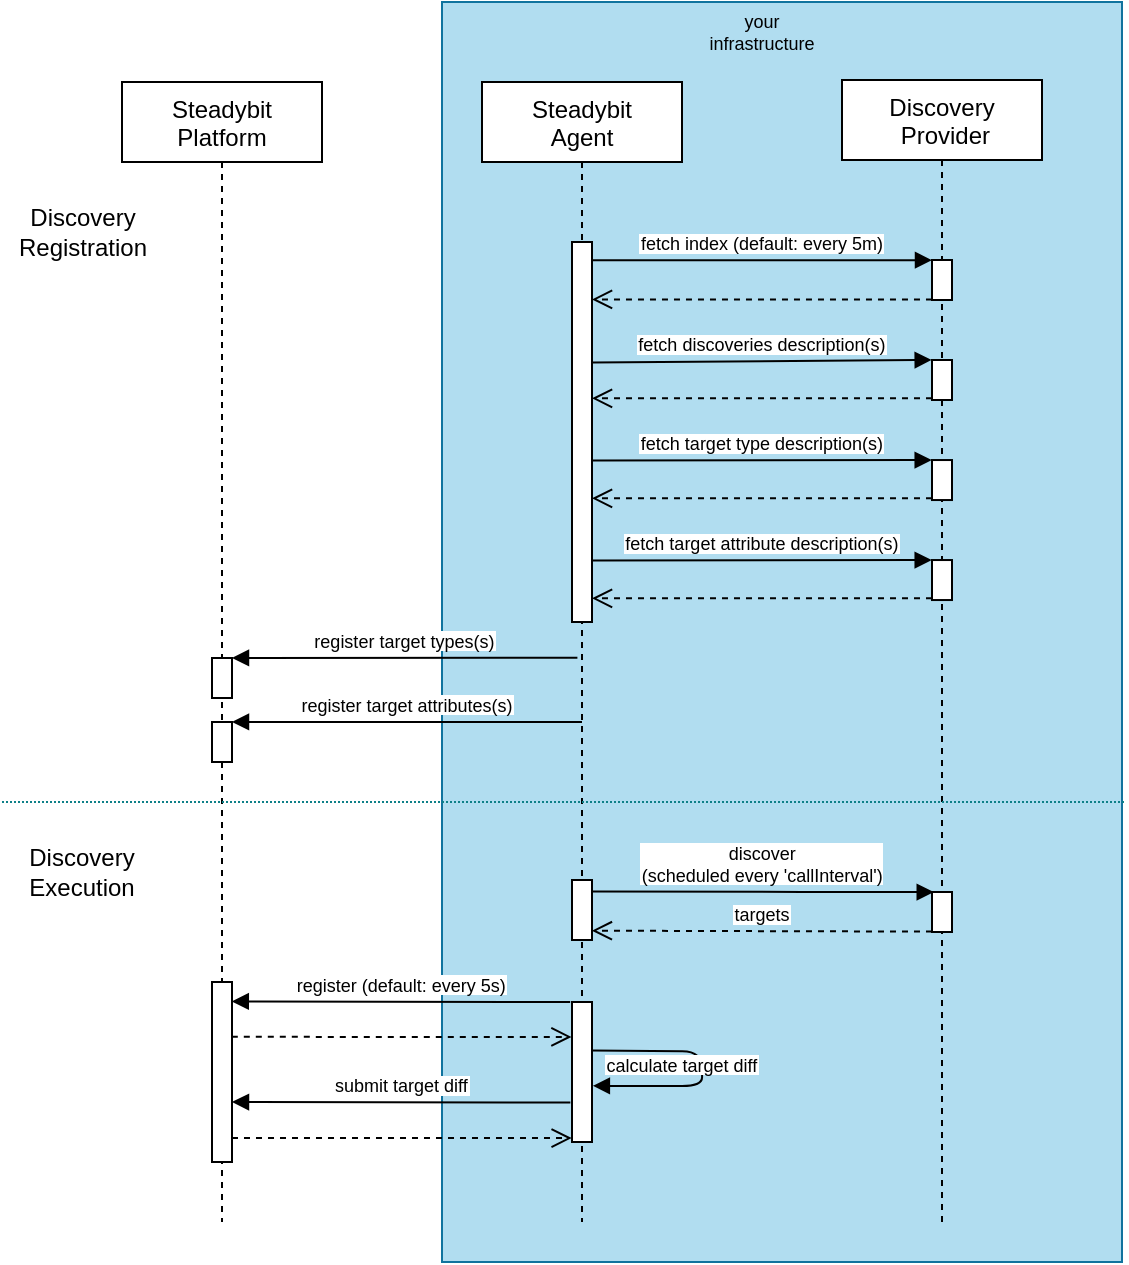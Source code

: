 <mxfile version="20.0.3" type="device"><diagram id="kgpKYQtTHZ0yAKxKKP6v" name="Page-1"><mxGraphModel dx="1318" dy="617" grid="1" gridSize="10" guides="1" tooltips="1" connect="1" arrows="1" fold="1" page="1" pageScale="1" pageWidth="827" pageHeight="1169" math="0" shadow="0"><root><mxCell id="0"/><mxCell id="1" parent="0"/><mxCell id="w1trGcJWHktViOVa-wdd-44" value="" style="whiteSpace=wrap;html=1;labelBackgroundColor=#0000CC;fontSize=9;fillColor=#b1ddf0;strokeColor=#10739e;" parent="1" vertex="1"><mxGeometry x="300" y="40" width="340" height="630" as="geometry"/></mxCell><mxCell id="3nuBFxr9cyL0pnOWT2aG-1" value="Steadybit &#10;Platform" style="shape=umlLifeline;perimeter=lifelinePerimeter;container=1;collapsible=0;recursiveResize=0;rounded=0;shadow=0;strokeWidth=1;" parent="1" vertex="1"><mxGeometry x="140" y="80" width="100" height="570" as="geometry"/></mxCell><mxCell id="w1trGcJWHktViOVa-wdd-7" value="" style="points=[];perimeter=orthogonalPerimeter;rounded=0;shadow=0;strokeWidth=1;" parent="3nuBFxr9cyL0pnOWT2aG-1" vertex="1"><mxGeometry x="45" y="288" width="10" height="20" as="geometry"/></mxCell><mxCell id="CC27S-uLF1Ky6lBOMS1h-8" value="" style="points=[];perimeter=orthogonalPerimeter;rounded=0;shadow=0;strokeWidth=1;" vertex="1" parent="3nuBFxr9cyL0pnOWT2aG-1"><mxGeometry x="45" y="320" width="10" height="20" as="geometry"/></mxCell><mxCell id="CC27S-uLF1Ky6lBOMS1h-10" value="" style="points=[];perimeter=orthogonalPerimeter;rounded=0;shadow=0;strokeWidth=1;fillColor=default;" vertex="1" parent="3nuBFxr9cyL0pnOWT2aG-1"><mxGeometry x="45" y="450" width="10" height="90" as="geometry"/></mxCell><mxCell id="CC27S-uLF1Ky6lBOMS1h-16" value="submit target diff" style="verticalAlign=bottom;endArrow=block;shadow=0;strokeWidth=1;exitX=0.491;exitY=0.481;exitDx=0;exitDy=0;exitPerimeter=0;fontSize=9;entryX=0.99;entryY=0.108;entryDx=0;entryDy=0;entryPerimeter=0;" edge="1" parent="3nuBFxr9cyL0pnOWT2aG-1"><mxGeometry relative="1" as="geometry"><mxPoint x="224.2" y="510.28" as="sourcePoint"/><mxPoint x="55.0" y="510.0" as="targetPoint"/><Array as="points"/></mxGeometry></mxCell><mxCell id="3nuBFxr9cyL0pnOWT2aG-5" value="Steadybit&#10;Agent" style="shape=umlLifeline;perimeter=lifelinePerimeter;container=1;collapsible=0;recursiveResize=0;rounded=0;shadow=0;strokeWidth=1;" parent="1" vertex="1"><mxGeometry x="320" y="80" width="100" height="570" as="geometry"/></mxCell><mxCell id="3nuBFxr9cyL0pnOWT2aG-6" value="" style="points=[];perimeter=orthogonalPerimeter;rounded=0;shadow=0;strokeWidth=1;" parent="3nuBFxr9cyL0pnOWT2aG-5" vertex="1"><mxGeometry x="45" y="80" width="10" height="190" as="geometry"/></mxCell><mxCell id="w1trGcJWHktViOVa-wdd-23" value="" style="points=[];perimeter=orthogonalPerimeter;rounded=0;shadow=0;strokeWidth=1;fillColor=default;" parent="3nuBFxr9cyL0pnOWT2aG-5" vertex="1"><mxGeometry x="45" y="399" width="10" height="30" as="geometry"/></mxCell><mxCell id="CC27S-uLF1Ky6lBOMS1h-9" value="" style="points=[];perimeter=orthogonalPerimeter;rounded=0;shadow=0;strokeWidth=1;fillColor=default;" vertex="1" parent="3nuBFxr9cyL0pnOWT2aG-5"><mxGeometry x="45" y="460" width="10" height="70" as="geometry"/></mxCell><mxCell id="CC27S-uLF1Ky6lBOMS1h-13" value="calculate target diff" style="verticalAlign=bottom;endArrow=block;shadow=0;strokeWidth=1;exitX=0.985;exitY=0.379;exitDx=0;exitDy=0;exitPerimeter=0;fontSize=9;entryX=1.044;entryY=0.599;entryDx=0;entryDy=0;entryPerimeter=0;" edge="1" parent="3nuBFxr9cyL0pnOWT2aG-5" target="CC27S-uLF1Ky6lBOMS1h-9"><mxGeometry x="0.298" y="-2" relative="1" as="geometry"><mxPoint x="55.0" y="484.26" as="sourcePoint"/><mxPoint x="55.15" y="507.73" as="targetPoint"/><Array as="points"><mxPoint x="110.15" y="484.73"/><mxPoint x="110" y="502"/></Array><mxPoint as="offset"/></mxGeometry></mxCell><mxCell id="3nuBFxr9cyL0pnOWT2aG-9" value="fetch index (default: every 5m)" style="verticalAlign=bottom;endArrow=block;shadow=0;strokeWidth=1;entryX=0;entryY=0.004;entryDx=0;entryDy=0;entryPerimeter=0;fontSize=9;" parent="1" source="3nuBFxr9cyL0pnOWT2aG-6" target="w1trGcJWHktViOVa-wdd-2" edge="1"><mxGeometry relative="1" as="geometry"><mxPoint x="400" y="170" as="sourcePoint"/><mxPoint x="540" y="170" as="targetPoint"/><Array as="points"/></mxGeometry></mxCell><mxCell id="w1trGcJWHktViOVa-wdd-1" value="Discovery&#10; Provider" style="shape=umlLifeline;perimeter=lifelinePerimeter;container=1;collapsible=0;recursiveResize=0;rounded=0;shadow=0;strokeWidth=1;" parent="1" vertex="1"><mxGeometry x="500" y="79" width="100" height="571" as="geometry"/></mxCell><mxCell id="w1trGcJWHktViOVa-wdd-2" value="" style="points=[];perimeter=orthogonalPerimeter;rounded=0;shadow=0;strokeWidth=1;" parent="w1trGcJWHktViOVa-wdd-1" vertex="1"><mxGeometry x="45" y="90" width="10" height="20" as="geometry"/></mxCell><mxCell id="w1trGcJWHktViOVa-wdd-6" value="" style="points=[];perimeter=orthogonalPerimeter;rounded=0;shadow=0;strokeWidth=1;" parent="w1trGcJWHktViOVa-wdd-1" vertex="1"><mxGeometry x="45" y="140" width="10" height="20" as="geometry"/></mxCell><mxCell id="w1trGcJWHktViOVa-wdd-26" value="" style="points=[];perimeter=orthogonalPerimeter;rounded=0;shadow=0;strokeWidth=1;" parent="w1trGcJWHktViOVa-wdd-1" vertex="1"><mxGeometry x="45" y="406" width="10" height="20" as="geometry"/></mxCell><mxCell id="CC27S-uLF1Ky6lBOMS1h-1" value="" style="points=[];perimeter=orthogonalPerimeter;rounded=0;shadow=0;strokeWidth=1;" vertex="1" parent="w1trGcJWHktViOVa-wdd-1"><mxGeometry x="45" y="190.02" width="10" height="20" as="geometry"/></mxCell><mxCell id="CC27S-uLF1Ky6lBOMS1h-2" value="fetch target type description(s)" style="verticalAlign=bottom;endArrow=block;shadow=0;strokeWidth=1;entryX=-0.015;entryY=-0.001;entryDx=0;entryDy=0;entryPerimeter=0;fontSize=9;exitX=0.996;exitY=0.317;exitDx=0;exitDy=0;exitPerimeter=0;" edge="1" parent="w1trGcJWHktViOVa-wdd-1" target="CC27S-uLF1Ky6lBOMS1h-1"><mxGeometry relative="1" as="geometry"><mxPoint x="-125.04" y="190.25" as="sourcePoint"/><mxPoint x="50" y="190.02" as="targetPoint"/><Array as="points"/></mxGeometry></mxCell><mxCell id="CC27S-uLF1Ky6lBOMS1h-3" value="" style="verticalAlign=bottom;endArrow=open;dashed=1;endSize=8;shadow=0;strokeWidth=1;exitX=0;exitY=0.958;exitDx=0;exitDy=0;exitPerimeter=0;" edge="1" parent="w1trGcJWHktViOVa-wdd-1" source="CC27S-uLF1Ky6lBOMS1h-1"><mxGeometry relative="1" as="geometry"><mxPoint x="-125" y="209.18" as="targetPoint"/><mxPoint x="53" y="210.02" as="sourcePoint"/><Array as="points"/></mxGeometry></mxCell><mxCell id="CC27S-uLF1Ky6lBOMS1h-4" value="" style="points=[];perimeter=orthogonalPerimeter;rounded=0;shadow=0;strokeWidth=1;" vertex="1" parent="w1trGcJWHktViOVa-wdd-1"><mxGeometry x="45" y="240.02" width="10" height="20" as="geometry"/></mxCell><mxCell id="CC27S-uLF1Ky6lBOMS1h-5" value="fetch target attribute description(s)" style="verticalAlign=bottom;endArrow=block;shadow=0;strokeWidth=1;entryX=-0.015;entryY=-0.001;entryDx=0;entryDy=0;entryPerimeter=0;fontSize=9;exitX=0.996;exitY=0.317;exitDx=0;exitDy=0;exitPerimeter=0;" edge="1" parent="w1trGcJWHktViOVa-wdd-1" target="CC27S-uLF1Ky6lBOMS1h-4"><mxGeometry relative="1" as="geometry"><mxPoint x="-125.04" y="240.25" as="sourcePoint"/><mxPoint x="50" y="240.02" as="targetPoint"/><Array as="points"/></mxGeometry></mxCell><mxCell id="CC27S-uLF1Ky6lBOMS1h-6" value="" style="verticalAlign=bottom;endArrow=open;dashed=1;endSize=8;shadow=0;strokeWidth=1;exitX=0;exitY=0.958;exitDx=0;exitDy=0;exitPerimeter=0;" edge="1" parent="w1trGcJWHktViOVa-wdd-1" source="CC27S-uLF1Ky6lBOMS1h-4"><mxGeometry relative="1" as="geometry"><mxPoint x="-125" y="259.18" as="targetPoint"/><mxPoint x="53" y="260.02" as="sourcePoint"/><Array as="points"/></mxGeometry></mxCell><mxCell id="w1trGcJWHktViOVa-wdd-3" value="" style="verticalAlign=bottom;endArrow=open;dashed=1;endSize=8;shadow=0;strokeWidth=1;exitX=-0.001;exitY=0.987;exitDx=0;exitDy=0;exitPerimeter=0;" parent="1" source="w1trGcJWHktViOVa-wdd-2" target="3nuBFxr9cyL0pnOWT2aG-6" edge="1"><mxGeometry relative="1" as="geometry"><mxPoint x="400" y="191" as="targetPoint"/><mxPoint x="540" y="190.0" as="sourcePoint"/><Array as="points"/></mxGeometry></mxCell><mxCell id="w1trGcJWHktViOVa-wdd-4" value="fetch discoveries description(s)" style="verticalAlign=bottom;endArrow=block;shadow=0;strokeWidth=1;entryX=-0.015;entryY=-0.001;entryDx=0;entryDy=0;entryPerimeter=0;fontSize=9;exitX=0.996;exitY=0.317;exitDx=0;exitDy=0;exitPerimeter=0;" parent="1" source="3nuBFxr9cyL0pnOWT2aG-6" target="w1trGcJWHktViOVa-wdd-6" edge="1"><mxGeometry relative="1" as="geometry"><mxPoint x="380" y="220" as="sourcePoint"/><mxPoint x="550" y="220" as="targetPoint"/><Array as="points"/></mxGeometry></mxCell><mxCell id="w1trGcJWHktViOVa-wdd-5" value="" style="verticalAlign=bottom;endArrow=open;dashed=1;endSize=8;shadow=0;strokeWidth=1;exitX=0;exitY=0.958;exitDx=0;exitDy=0;exitPerimeter=0;" parent="1" source="w1trGcJWHktViOVa-wdd-6" target="3nuBFxr9cyL0pnOWT2aG-6" edge="1"><mxGeometry relative="1" as="geometry"><mxPoint x="380" y="240" as="targetPoint"/><mxPoint x="553" y="240" as="sourcePoint"/><Array as="points"/></mxGeometry></mxCell><mxCell id="w1trGcJWHktViOVa-wdd-8" value="register target types(s)" style="verticalAlign=bottom;endArrow=block;shadow=0;strokeWidth=1;exitX=0.477;exitY=0.505;exitDx=0;exitDy=0;exitPerimeter=0;fontSize=9;" parent="1" source="3nuBFxr9cyL0pnOWT2aG-5" target="w1trGcJWHktViOVa-wdd-7" edge="1"><mxGeometry relative="1" as="geometry"><mxPoint x="365" y="368.8" as="sourcePoint"/><mxPoint x="564.85" y="347.98" as="targetPoint"/><Array as="points"/></mxGeometry></mxCell><mxCell id="w1trGcJWHktViOVa-wdd-19" value="" style="endArrow=none;dashed=1;html=1;rounded=0;fontSize=7;fillColor=#b0e3e6;strokeColor=#0e8088;dashPattern=1 1;" parent="1" edge="1"><mxGeometry width="50" height="50" relative="1" as="geometry"><mxPoint x="80" y="440" as="sourcePoint"/><mxPoint x="641" y="440" as="targetPoint"/></mxGeometry></mxCell><mxCell id="w1trGcJWHktViOVa-wdd-20" value="&lt;font style=&quot;font-size: 12px;&quot;&gt;Discovery Registration&lt;/font&gt;" style="text;html=1;strokeColor=none;fillColor=none;align=center;verticalAlign=middle;whiteSpace=wrap;rounded=0;fontSize=10;" parent="1" vertex="1"><mxGeometry x="81" y="140" width="79" height="30" as="geometry"/></mxCell><mxCell id="w1trGcJWHktViOVa-wdd-21" value="&lt;font style=&quot;font-size: 12px;&quot;&gt;Discovery&lt;br&gt;Execution&lt;/font&gt;" style="text;html=1;strokeColor=none;fillColor=none;align=center;verticalAlign=middle;whiteSpace=wrap;rounded=0;fontSize=10;" parent="1" vertex="1"><mxGeometry x="80" y="460" width="80" height="30" as="geometry"/></mxCell><mxCell id="w1trGcJWHktViOVa-wdd-27" value="discover &#10;(scheduled every 'callInterval')" style="verticalAlign=bottom;endArrow=block;shadow=0;strokeWidth=1;fontSize=9;entryX=0.087;entryY=0.003;entryDx=0;entryDy=0;entryPerimeter=0;exitX=0.964;exitY=0.054;exitDx=0;exitDy=0;exitPerimeter=0;" parent="1" target="w1trGcJWHktViOVa-wdd-26" edge="1"><mxGeometry relative="1" as="geometry"><mxPoint x="374.64" y="484.72" as="sourcePoint"/><mxPoint x="436.72" y="526" as="targetPoint"/><Array as="points"><mxPoint x="490" y="485"/></Array></mxGeometry></mxCell><mxCell id="w1trGcJWHktViOVa-wdd-28" value="targets" style="verticalAlign=bottom;endArrow=open;dashed=1;endSize=8;shadow=0;strokeWidth=1;exitX=0;exitY=0.99;exitDx=0;exitDy=0;exitPerimeter=0;entryX=0.993;entryY=0.163;entryDx=0;entryDy=0;entryPerimeter=0;fontSize=9;" parent="1" source="w1trGcJWHktViOVa-wdd-26" edge="1"><mxGeometry relative="1" as="geometry"><mxPoint x="374.93" y="504.34" as="targetPoint"/><mxPoint x="539.96" y="504.53" as="sourcePoint"/><Array as="points"/><mxPoint as="offset"/></mxGeometry></mxCell><mxCell id="w1trGcJWHktViOVa-wdd-48" value="your infrastructure" style="text;html=1;strokeColor=none;fillColor=none;align=center;verticalAlign=middle;whiteSpace=wrap;rounded=0;labelBackgroundColor=none;fontSize=9;" parent="1" vertex="1"><mxGeometry x="430" y="40" width="60" height="30" as="geometry"/></mxCell><mxCell id="CC27S-uLF1Ky6lBOMS1h-7" value="register target attributes(s)" style="verticalAlign=bottom;endArrow=block;shadow=0;strokeWidth=1;exitX=0;exitY=0.908;exitDx=0;exitDy=0;exitPerimeter=0;fontSize=9;entryX=1;entryY=-0.002;entryDx=0;entryDy=0;entryPerimeter=0;" edge="1" parent="1" target="CC27S-uLF1Ky6lBOMS1h-8"><mxGeometry relative="1" as="geometry"><mxPoint x="370" y="400.0" as="sourcePoint"/><mxPoint x="200" y="400.0" as="targetPoint"/><Array as="points"/></mxGeometry></mxCell><mxCell id="CC27S-uLF1Ky6lBOMS1h-11" value="register (default: every 5s)" style="verticalAlign=bottom;endArrow=block;shadow=0;strokeWidth=1;exitX=0.491;exitY=0.481;exitDx=0;exitDy=0;exitPerimeter=0;fontSize=9;entryX=0.99;entryY=0.108;entryDx=0;entryDy=0;entryPerimeter=0;" edge="1" parent="1" target="CC27S-uLF1Ky6lBOMS1h-10"><mxGeometry relative="1" as="geometry"><mxPoint x="364.1" y="540.0" as="sourcePoint"/><mxPoint x="270" y="620" as="targetPoint"/><Array as="points"/></mxGeometry></mxCell><mxCell id="CC27S-uLF1Ky6lBOMS1h-12" value="" style="verticalAlign=bottom;endArrow=open;dashed=1;endSize=8;shadow=0;strokeWidth=1;entryX=-0.025;entryY=0.278;entryDx=0;entryDy=0;entryPerimeter=0;exitX=0.99;exitY=0.327;exitDx=0;exitDy=0;exitPerimeter=0;" edge="1" parent="1"><mxGeometry relative="1" as="geometry"><mxPoint x="364.75" y="557.46" as="targetPoint"/><mxPoint x="194.9" y="557.43" as="sourcePoint"/></mxGeometry></mxCell><mxCell id="CC27S-uLF1Ky6lBOMS1h-17" value="" style="verticalAlign=bottom;endArrow=open;dashed=1;endSize=8;shadow=0;strokeWidth=1;entryX=-0.025;entryY=0.278;entryDx=0;entryDy=0;entryPerimeter=0;exitX=0.99;exitY=0.327;exitDx=0;exitDy=0;exitPerimeter=0;" edge="1" parent="1"><mxGeometry relative="1" as="geometry"><mxPoint x="364.85" y="608.03" as="targetPoint"/><mxPoint x="195.0" y="608" as="sourcePoint"/></mxGeometry></mxCell></root></mxGraphModel></diagram></mxfile>